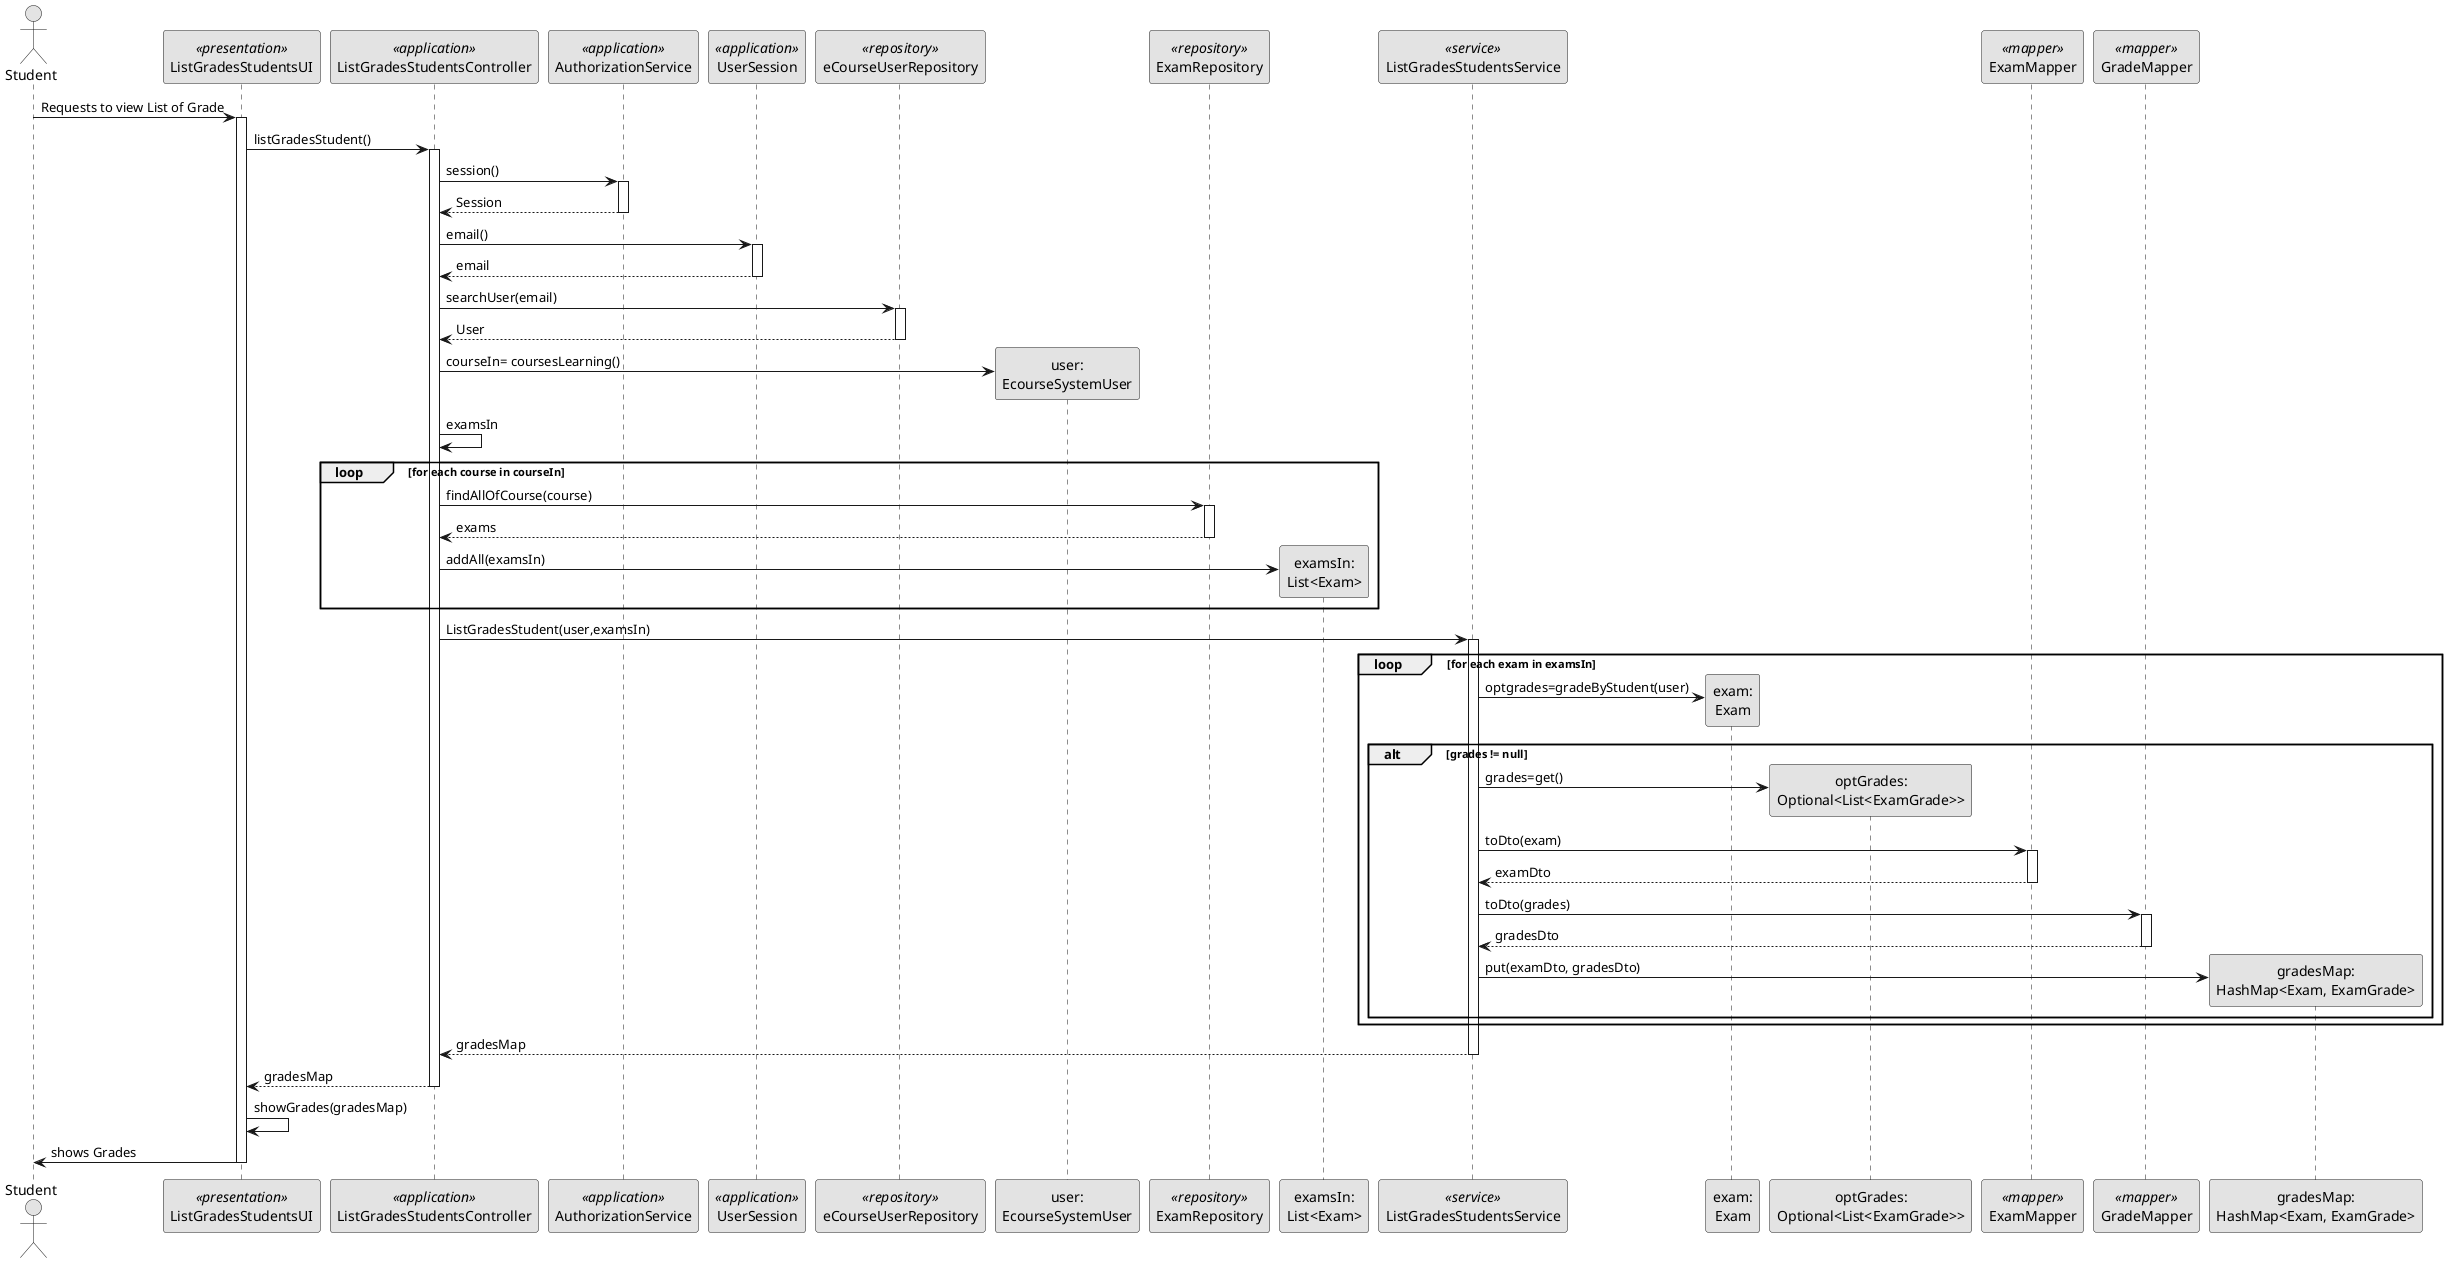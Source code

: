 @startuml
'https://plantuml.com/skinparam
skinparam monochrome true
skinparam packageStyle rect

actor Student as Actor
participant ListGradesStudentsUI as UI <<presentation>>
participant ListGradesStudentsController as Controller <<application>>
participant AuthorizationService as Authz <<application>>
participant UserSession as USS <<application>>
participant eCourseUserRepository as UserRepo <<repository>>
participant "user:\nEcourseSystemUser" as user
participant ExamRepository as ExamRepo <<repository>>
participant "examsIn:\nList<Exam>" as ExamList
participant ListGradesStudentsService as Service <<service>>
participant "exam:\nExam" as Exam
participant "optGrades:\nOptional<List<ExamGrade>>" as ExamG
participant ExamMapper as ExamMapper <<mapper>>
participant GradeMapper as GradeMapper <<mapper>>
participant "gradesMap:\nHashMap<Exam, ExamGrade>" as GradeMap



Actor -> UI: Requests to view List of Grade
activate UI

UI -> Controller: listGradesStudent()
activate Controller
Controller -> Authz: session()
    activate Authz
    Authz --> Controller: Session
    deactivate Authz
    Controller -> USS: email()
    activate USS
    USS --> Controller: email
    deactivate USS
    Controller -> UserRepo: searchUser(email)
    activate UserRepo
    UserRepo --> Controller: User
    deactivate UserRepo
    Controller -> user**:courseIn= coursesLearning()
    Controller -> Controller: examsIn
    loop for each course in courseIn
    Controller->ExamRepo:findAllOfCourse(course)
    activate ExamRepo
    ExamRepo-->Controller:exams
    deactivate ExamRepo
    Controller->ExamList**:addAll(examsIn)
    end
    Controller->Service:ListGradesStudent(user,examsIn)
    activate Service
    loop for each exam in examsIn
    Service->Exam**:optgrades=gradeByStudent(user)
    ALT grades != null
    Service-> ExamG**: grades=get()
    Service->ExamMapper:toDto(exam)
    activate ExamMapper
    ExamMapper-->Service:examDto
    deactivate ExamMapper
    Service->GradeMapper:toDto(grades)
    activate GradeMapper
    GradeMapper-->Service:gradesDto
    deactivate GradeMapper
    Service->GradeMap**:put(examDto, gradesDto)
    end
    end
    Service-->Controller:gradesMap
    deactivate Service
    Controller-->UI:gradesMap
    deactivate Controller
    UI->UI: showGrades(gradesMap)
    UI->Actor: shows Grades
    deactivate UI



@enduml